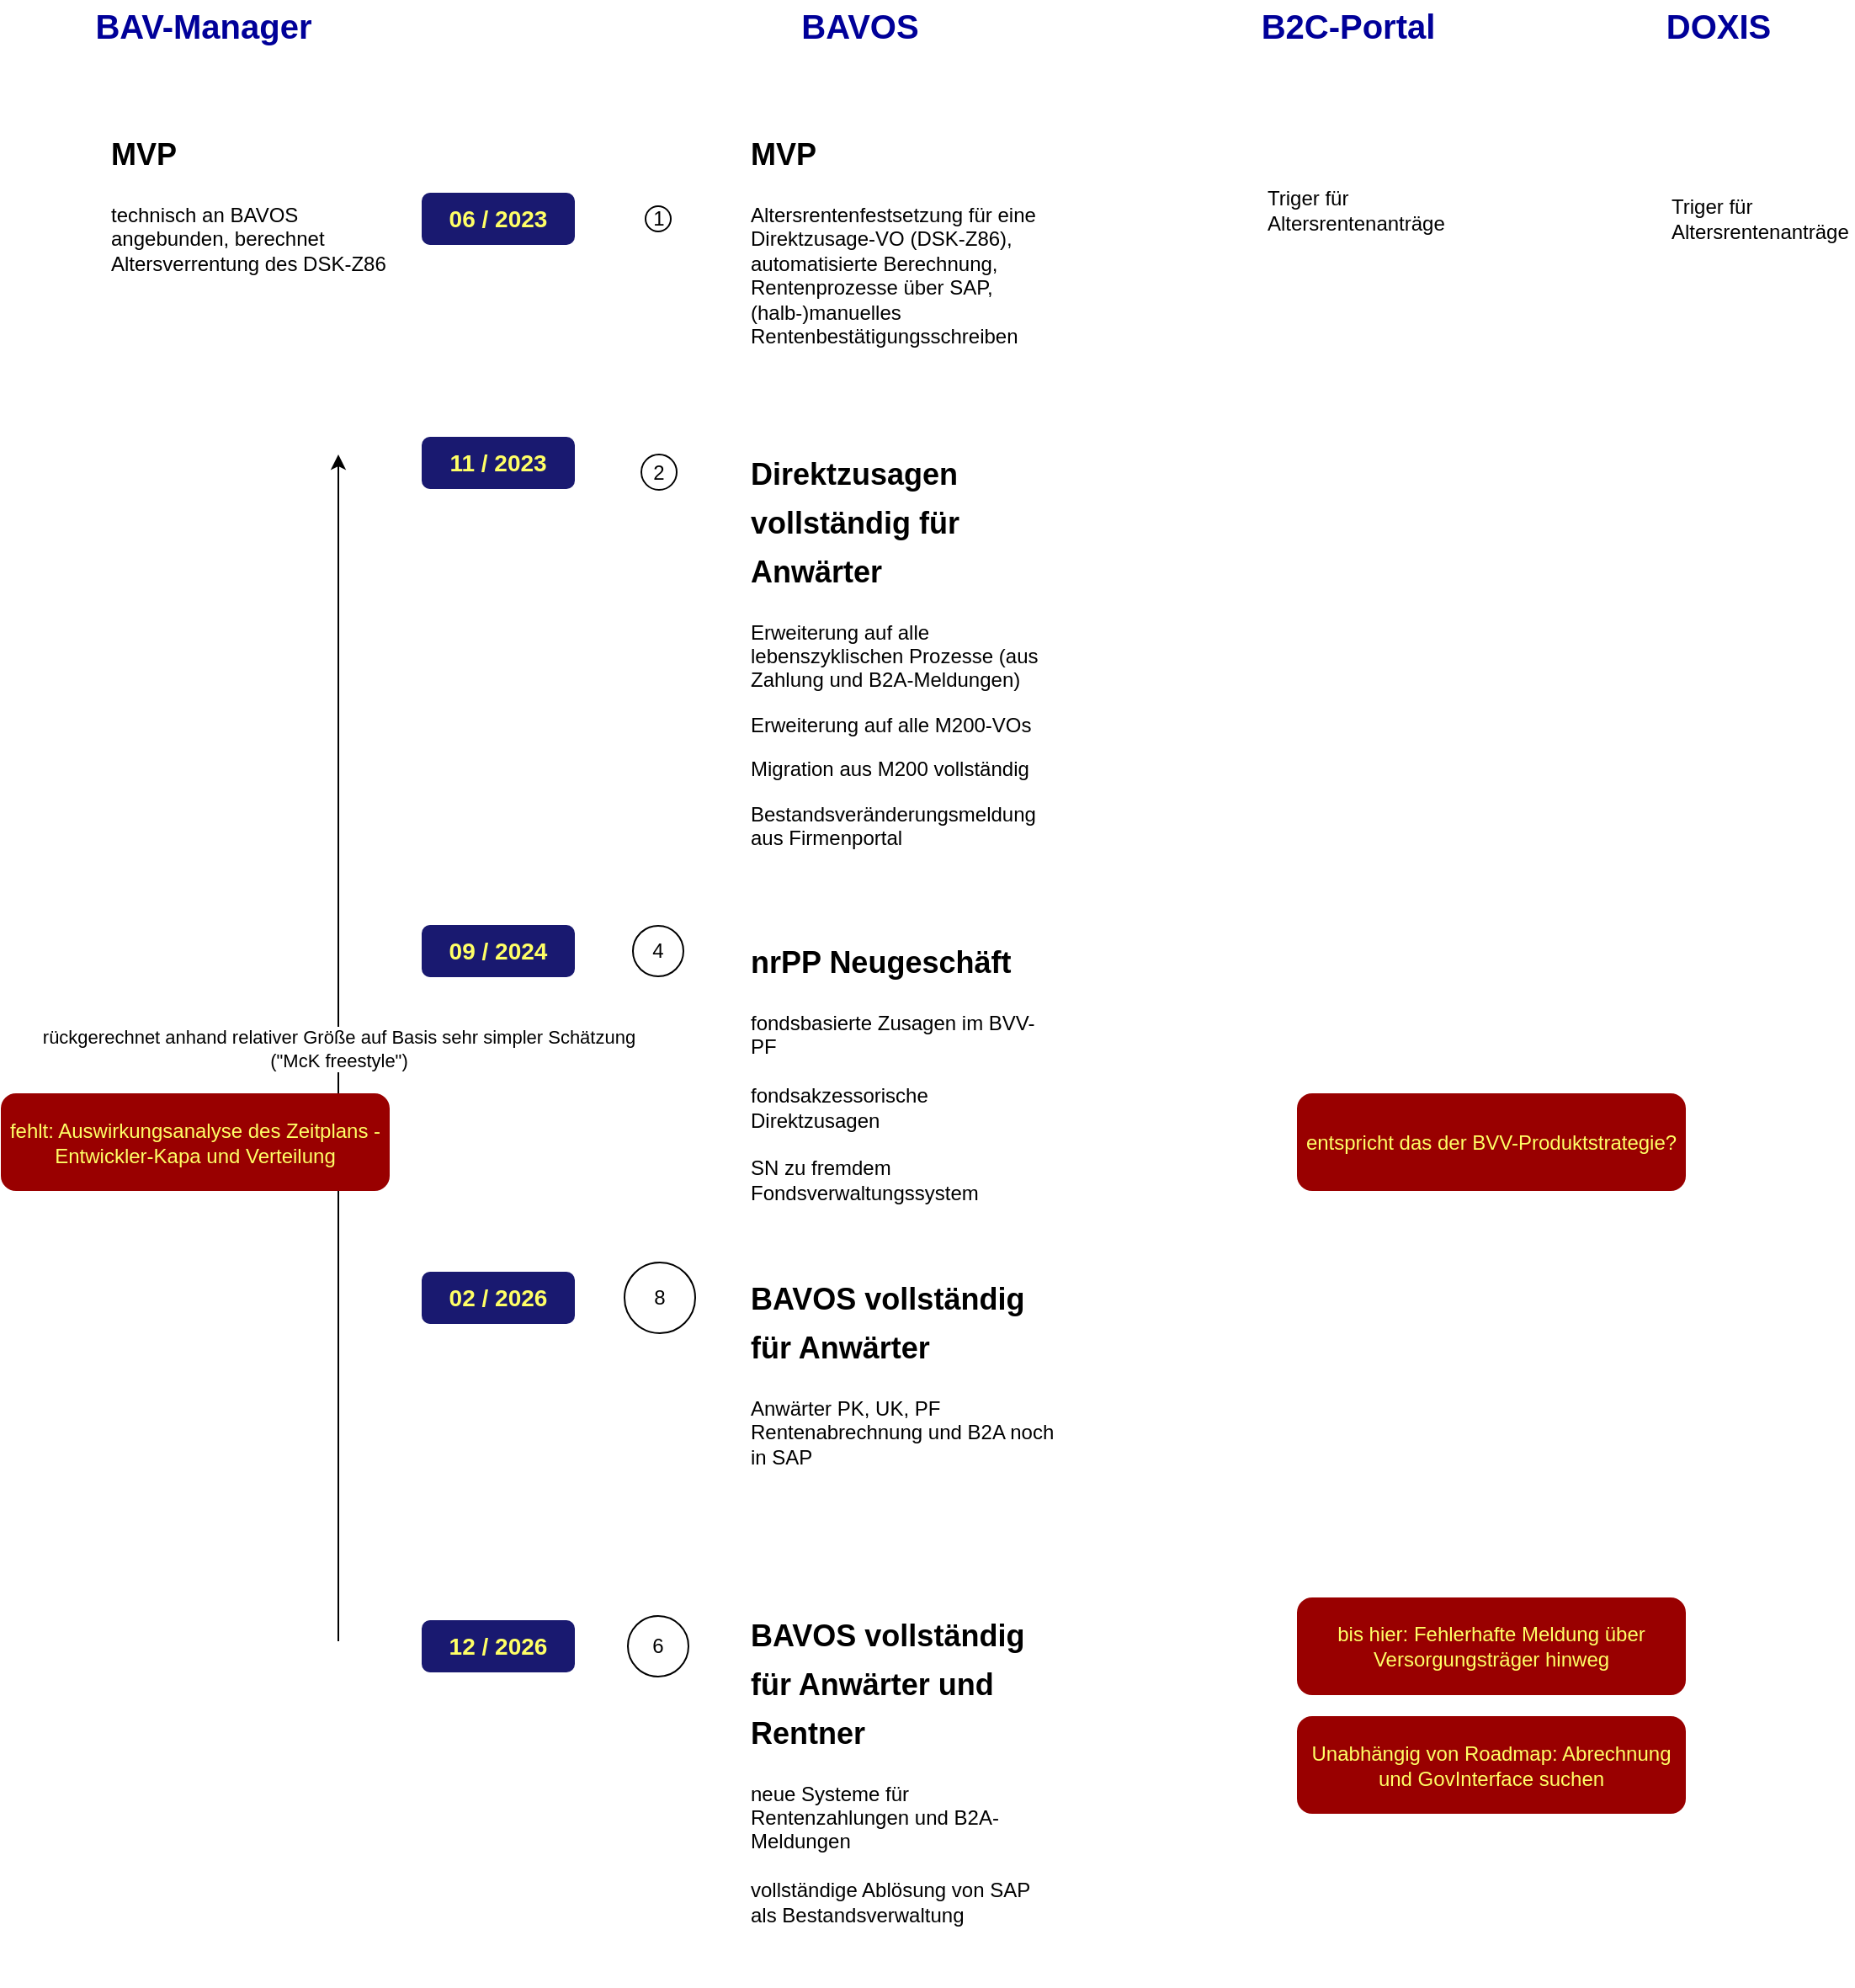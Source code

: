 <mxfile version="21.0.8" type="github">
  <diagram name="Seite-1" id="WIlFP_-YqcEN8Ks7jPTe">
    <mxGraphModel dx="1858" dy="1278" grid="1" gridSize="10" guides="1" tooltips="1" connect="1" arrows="1" fold="1" page="1" pageScale="1" pageWidth="1200" pageHeight="1920" math="0" shadow="0">
      <root>
        <mxCell id="0" />
        <mxCell id="1" parent="0" />
        <mxCell id="FdKZKXFYypH6AvHxXqry-1" value="1" style="ellipse;whiteSpace=wrap;html=1;aspect=fixed;" vertex="1" parent="1">
          <mxGeometry x="422.5" y="132.5" width="15" height="15" as="geometry" />
        </mxCell>
        <mxCell id="FdKZKXFYypH6AvHxXqry-2" value="&lt;h1&gt;&lt;font style=&quot;font-size: 18px;&quot;&gt;MVP&lt;/font&gt;&lt;/h1&gt;&lt;p&gt;Altersrentenfestsetzung für eine Direktzusage-VO (DSK-Z86), automatisierte Berechnung, Rentenprozesse über SAP, (halb-)manuelles Rentenbestätigungsschreiben&lt;br&gt;&lt;/p&gt;" style="text;html=1;strokeColor=none;fillColor=none;spacing=5;spacingTop=-20;whiteSpace=wrap;overflow=hidden;rounded=0;" vertex="1" parent="1">
          <mxGeometry x="480" y="80" width="190" height="140" as="geometry" />
        </mxCell>
        <mxCell id="FdKZKXFYypH6AvHxXqry-3" value="&lt;h1&gt;&lt;font style=&quot;font-size: 18px;&quot;&gt;MVP&lt;/font&gt;&lt;/h1&gt;technisch an BAVOS angebunden, berechnet Altersverrentung des DSK-Z86" style="text;html=1;strokeColor=none;fillColor=none;spacing=5;spacingTop=-20;whiteSpace=wrap;overflow=hidden;rounded=0;" vertex="1" parent="1">
          <mxGeometry x="100" y="80" width="190" height="120" as="geometry" />
        </mxCell>
        <mxCell id="FdKZKXFYypH6AvHxXqry-4" value="&lt;font style=&quot;font-size: 20px;&quot; color=&quot;#000099&quot;&gt;&lt;b&gt;BAV-Manager&lt;/b&gt;&lt;/font&gt;" style="text;html=1;strokeColor=none;fillColor=none;align=center;verticalAlign=middle;whiteSpace=wrap;rounded=0;" vertex="1" parent="1">
          <mxGeometry x="80" y="10" width="160" height="30" as="geometry" />
        </mxCell>
        <mxCell id="FdKZKXFYypH6AvHxXqry-5" value="&lt;font size=&quot;1&quot; color=&quot;#000099&quot;&gt;&lt;b style=&quot;font-size: 20px;&quot;&gt;BAVOS&lt;/b&gt;&lt;/font&gt;" style="text;html=1;strokeColor=none;fillColor=none;align=center;verticalAlign=middle;whiteSpace=wrap;rounded=0;" vertex="1" parent="1">
          <mxGeometry x="470" y="10" width="160" height="30" as="geometry" />
        </mxCell>
        <mxCell id="FdKZKXFYypH6AvHxXqry-6" value="&lt;font size=&quot;1&quot; color=&quot;#000099&quot;&gt;&lt;b style=&quot;font-size: 20px;&quot;&gt;B2C-Portal&lt;/b&gt;&lt;/font&gt;" style="text;html=1;strokeColor=none;fillColor=none;align=center;verticalAlign=middle;whiteSpace=wrap;rounded=0;" vertex="1" parent="1">
          <mxGeometry x="760" y="10" width="160" height="30" as="geometry" />
        </mxCell>
        <mxCell id="FdKZKXFYypH6AvHxXqry-7" value="Triger für Altersrentenanträge" style="text;html=1;strokeColor=none;fillColor=none;align=left;verticalAlign=middle;whiteSpace=wrap;rounded=0;" vertex="1" parent="1">
          <mxGeometry x="790" y="120" width="60" height="30" as="geometry" />
        </mxCell>
        <mxCell id="FdKZKXFYypH6AvHxXqry-8" value="&lt;font size=&quot;1&quot; color=&quot;#000099&quot;&gt;&lt;b style=&quot;font-size: 20px;&quot;&gt;DOXIS&lt;/b&gt;&lt;/font&gt;" style="text;html=1;strokeColor=none;fillColor=none;align=center;verticalAlign=middle;whiteSpace=wrap;rounded=0;" vertex="1" parent="1">
          <mxGeometry x="980" y="10" width="160" height="30" as="geometry" />
        </mxCell>
        <mxCell id="FdKZKXFYypH6AvHxXqry-9" value="Triger für Altersrentenanträge" style="text;html=1;strokeColor=none;fillColor=none;align=left;verticalAlign=middle;whiteSpace=wrap;rounded=0;" vertex="1" parent="1">
          <mxGeometry x="1030" y="125" width="60" height="30" as="geometry" />
        </mxCell>
        <mxCell id="FdKZKXFYypH6AvHxXqry-10" value="&lt;h1&gt;&lt;font style=&quot;font-size: 18px;&quot;&gt;Direktzusagen vollständig für Anwärter&lt;br&gt;&lt;/font&gt;&lt;/h1&gt;&lt;p&gt;Erweiterung auf alle lebenszyklischen Prozesse (aus Zahlung und B2A-Meldungen)&lt;br&gt;&lt;/p&gt;&lt;p&gt;Erweiterung auf alle M200-VOs&lt;/p&gt;&lt;p&gt;Migration aus M200 vollständig&lt;/p&gt;&lt;p&gt;Bestandsveränderungsmeldung aus Firmenportal&lt;br&gt;&lt;/p&gt;" style="text;html=1;strokeColor=none;fillColor=none;spacing=5;spacingTop=-20;whiteSpace=wrap;overflow=hidden;rounded=0;" vertex="1" parent="1">
          <mxGeometry x="480" y="270" width="190" height="250" as="geometry" />
        </mxCell>
        <mxCell id="FdKZKXFYypH6AvHxXqry-12" value="&lt;h1&gt;&lt;font style=&quot;font-size: 18px;&quot;&gt;nrPP Neugeschäft&lt;br&gt;&lt;/font&gt;&lt;/h1&gt;&lt;div&gt;fondsbasierte Zusagen im BVV-PF&lt;/div&gt;&lt;div&gt;&lt;br&gt;&lt;/div&gt;&lt;div&gt;fondsakzessorische Direktzusagen&lt;/div&gt;&lt;div&gt;&lt;br&gt;&lt;/div&gt;&lt;div&gt;SN zu fremdem Fondsverwaltungssystem&lt;br&gt;&lt;/div&gt;&lt;div&gt;&lt;br&gt;&lt;/div&gt;" style="text;html=1;strokeColor=none;fillColor=none;spacing=5;spacingTop=-20;whiteSpace=wrap;overflow=hidden;rounded=0;" vertex="1" parent="1">
          <mxGeometry x="480" y="560" width="190" height="230" as="geometry" />
        </mxCell>
        <mxCell id="FdKZKXFYypH6AvHxXqry-13" value="&lt;h1&gt;&lt;font style=&quot;font-size: 18px;&quot;&gt;BAVOS vollständig für Anwärter&lt;br&gt;&lt;/font&gt;&lt;/h1&gt;&lt;div&gt;Anwärter PK, UK, PF&lt;/div&gt;&lt;div&gt;Rentenabrechnung und B2A noch in SAP&lt;br&gt;&lt;/div&gt;" style="text;html=1;strokeColor=none;fillColor=none;spacing=5;spacingTop=-20;whiteSpace=wrap;overflow=hidden;rounded=0;" vertex="1" parent="1">
          <mxGeometry x="480" y="760" width="190" height="180" as="geometry" />
        </mxCell>
        <mxCell id="FdKZKXFYypH6AvHxXqry-14" value="&lt;h1&gt;&lt;font style=&quot;font-size: 18px;&quot;&gt;BAVOS vollständig für Anwärter und Rentner&lt;br&gt;&lt;/font&gt;&lt;/h1&gt;&lt;h1&gt;&lt;/h1&gt;&lt;div&gt;neue Systeme für Rentenzahlungen und B2A-Meldungen&lt;/div&gt;&lt;div&gt;&lt;br&gt;&lt;/div&gt;&lt;div&gt;vollständige Ablösung von SAP als Bestandsverwaltung&lt;br&gt;&lt;/div&gt;" style="text;html=1;strokeColor=none;fillColor=none;spacing=5;spacingTop=-20;whiteSpace=wrap;overflow=hidden;rounded=0;" vertex="1" parent="1">
          <mxGeometry x="480" y="960" width="190" height="230" as="geometry" />
        </mxCell>
        <mxCell id="FdKZKXFYypH6AvHxXqry-15" value="2" style="ellipse;whiteSpace=wrap;html=1;aspect=fixed;" vertex="1" parent="1">
          <mxGeometry x="420" y="280" width="21" height="21" as="geometry" />
        </mxCell>
        <mxCell id="FdKZKXFYypH6AvHxXqry-16" value="4" style="ellipse;whiteSpace=wrap;html=1;aspect=fixed;" vertex="1" parent="1">
          <mxGeometry x="415" y="560" width="30" height="30" as="geometry" />
        </mxCell>
        <mxCell id="FdKZKXFYypH6AvHxXqry-17" value="8" style="ellipse;whiteSpace=wrap;html=1;aspect=fixed;" vertex="1" parent="1">
          <mxGeometry x="410" y="760" width="42" height="42" as="geometry" />
        </mxCell>
        <mxCell id="FdKZKXFYypH6AvHxXqry-18" value="6" style="ellipse;whiteSpace=wrap;html=1;aspect=fixed;" vertex="1" parent="1">
          <mxGeometry x="412" y="970" width="36" height="36" as="geometry" />
        </mxCell>
        <mxCell id="FdKZKXFYypH6AvHxXqry-19" value="&lt;font size=&quot;1&quot;&gt;&lt;b style=&quot;font-size: 14px;&quot;&gt;06 / 2023&lt;/b&gt;&lt;/font&gt;" style="rounded=1;whiteSpace=wrap;html=1;fillColor=#191970;strokeColor=#191970;fontColor=#ffff66;" vertex="1" parent="1">
          <mxGeometry x="290" y="125" width="90" height="30" as="geometry" />
        </mxCell>
        <mxCell id="FdKZKXFYypH6AvHxXqry-20" value="&lt;font size=&quot;1&quot;&gt;&lt;b style=&quot;font-size: 14px;&quot;&gt;11 / 2023&lt;/b&gt;&lt;/font&gt;" style="rounded=1;whiteSpace=wrap;html=1;fillColor=#191970;strokeColor=#191970;fontColor=#ffff66;" vertex="1" parent="1">
          <mxGeometry x="290" y="270" width="90" height="30" as="geometry" />
        </mxCell>
        <mxCell id="FdKZKXFYypH6AvHxXqry-21" value="&lt;font size=&quot;1&quot;&gt;&lt;b style=&quot;font-size: 14px;&quot;&gt;09 / 2024&lt;/b&gt;&lt;/font&gt;" style="rounded=1;whiteSpace=wrap;html=1;fillColor=#191970;strokeColor=#191970;fontColor=#ffff66;" vertex="1" parent="1">
          <mxGeometry x="290" y="560" width="90" height="30" as="geometry" />
        </mxCell>
        <mxCell id="FdKZKXFYypH6AvHxXqry-22" value="&lt;font size=&quot;1&quot;&gt;&lt;b style=&quot;font-size: 14px;&quot;&gt;02 / 2026&lt;/b&gt;&lt;/font&gt;" style="rounded=1;whiteSpace=wrap;html=1;fillColor=#191970;strokeColor=#191970;fontColor=#ffff66;" vertex="1" parent="1">
          <mxGeometry x="290" y="766" width="90" height="30" as="geometry" />
        </mxCell>
        <mxCell id="FdKZKXFYypH6AvHxXqry-23" value="&lt;font size=&quot;1&quot;&gt;&lt;b style=&quot;font-size: 14px;&quot;&gt;12 / 2026&lt;/b&gt;&lt;/font&gt;" style="rounded=1;whiteSpace=wrap;html=1;fillColor=#191970;strokeColor=#191970;fontColor=#ffff66;" vertex="1" parent="1">
          <mxGeometry x="290" y="973" width="90" height="30" as="geometry" />
        </mxCell>
        <mxCell id="FdKZKXFYypH6AvHxXqry-24" value="&lt;div&gt;rückgerechnet anhand relativer Größe auf Basis sehr simpler Schätzung&lt;/div&gt;&lt;div&gt;(&quot;McK freestyle&quot;)&lt;br&gt;&lt;/div&gt;" style="endArrow=classic;html=1;rounded=0;" edge="1" parent="1">
          <mxGeometry width="50" height="50" relative="1" as="geometry">
            <mxPoint x="240" y="985" as="sourcePoint" />
            <mxPoint x="240" y="280" as="targetPoint" />
          </mxGeometry>
        </mxCell>
        <mxCell id="FdKZKXFYypH6AvHxXqry-25" value="bis hier: Fehlerhafte Meldung über Versorgungsträger hinweg" style="rounded=1;whiteSpace=wrap;html=1;fontColor=#ffff66;fillColor=#990000;strokeColor=#990000;" vertex="1" parent="1">
          <mxGeometry x="810" y="959.5" width="230" height="57" as="geometry" />
        </mxCell>
        <mxCell id="FdKZKXFYypH6AvHxXqry-26" value="&lt;div&gt;Unabhängig von Roadmap: Abrechnung und GovInterface suchen&lt;/div&gt;" style="rounded=1;whiteSpace=wrap;html=1;fontColor=#ffff66;fillColor=#990000;strokeColor=#990000;" vertex="1" parent="1">
          <mxGeometry x="810" y="1030" width="230" height="57" as="geometry" />
        </mxCell>
        <mxCell id="FdKZKXFYypH6AvHxXqry-27" value="entspricht das der BVV-Produktstrategie?" style="rounded=1;whiteSpace=wrap;html=1;fontColor=#ffff66;fillColor=#990000;strokeColor=#990000;" vertex="1" parent="1">
          <mxGeometry x="810" y="660" width="230" height="57" as="geometry" />
        </mxCell>
        <mxCell id="FdKZKXFYypH6AvHxXqry-28" value="fehlt: Auswirkungsanalyse des Zeitplans - Entwickler-Kapa und Verteilung" style="rounded=1;whiteSpace=wrap;html=1;fontColor=#ffff66;fillColor=#990000;strokeColor=#990000;" vertex="1" parent="1">
          <mxGeometry x="40" y="660" width="230" height="57" as="geometry" />
        </mxCell>
      </root>
    </mxGraphModel>
  </diagram>
</mxfile>
